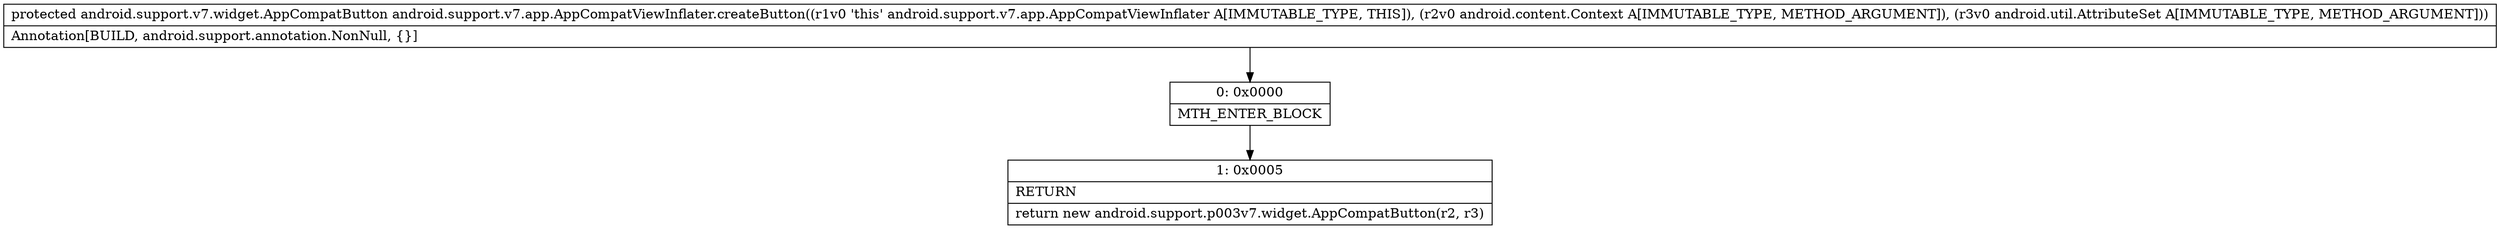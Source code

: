 digraph "CFG forandroid.support.v7.app.AppCompatViewInflater.createButton(Landroid\/content\/Context;Landroid\/util\/AttributeSet;)Landroid\/support\/v7\/widget\/AppCompatButton;" {
Node_0 [shape=record,label="{0\:\ 0x0000|MTH_ENTER_BLOCK\l}"];
Node_1 [shape=record,label="{1\:\ 0x0005|RETURN\l|return new android.support.p003v7.widget.AppCompatButton(r2, r3)\l}"];
MethodNode[shape=record,label="{protected android.support.v7.widget.AppCompatButton android.support.v7.app.AppCompatViewInflater.createButton((r1v0 'this' android.support.v7.app.AppCompatViewInflater A[IMMUTABLE_TYPE, THIS]), (r2v0 android.content.Context A[IMMUTABLE_TYPE, METHOD_ARGUMENT]), (r3v0 android.util.AttributeSet A[IMMUTABLE_TYPE, METHOD_ARGUMENT]))  | Annotation[BUILD, android.support.annotation.NonNull, \{\}]\l}"];
MethodNode -> Node_0;
Node_0 -> Node_1;
}

